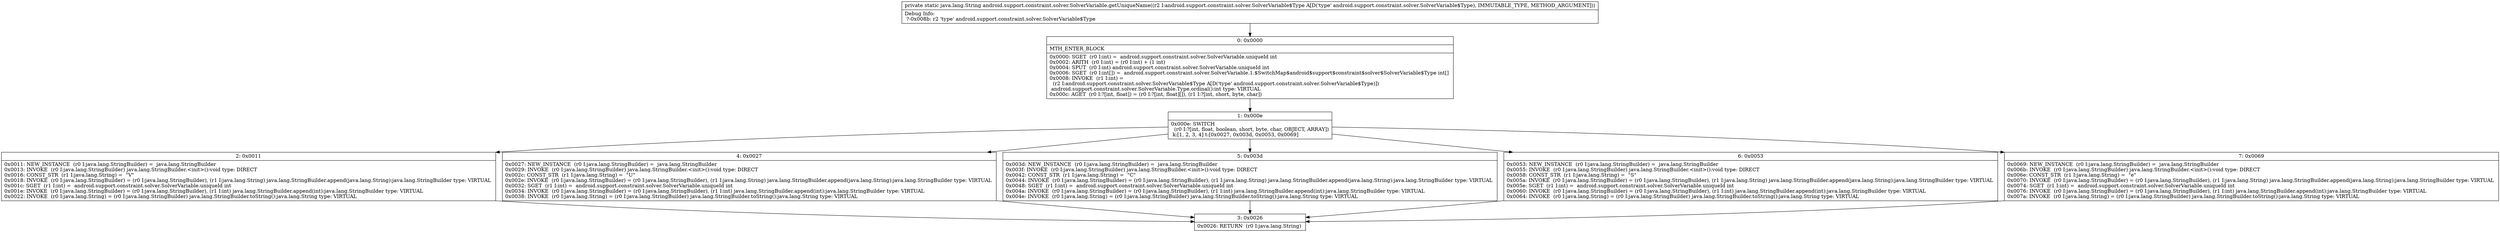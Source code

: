 digraph "CFG forandroid.support.constraint.solver.SolverVariable.getUniqueName(Landroid\/support\/constraint\/solver\/SolverVariable$Type;)Ljava\/lang\/String;" {
Node_0 [shape=record,label="{0\:\ 0x0000|MTH_ENTER_BLOCK\l|0x0000: SGET  (r0 I:int) =  android.support.constraint.solver.SolverVariable.uniqueId int \l0x0002: ARITH  (r0 I:int) = (r0 I:int) + (1 int) \l0x0004: SPUT  (r0 I:int) android.support.constraint.solver.SolverVariable.uniqueId int \l0x0006: SGET  (r0 I:int[]) =  android.support.constraint.solver.SolverVariable.1.$SwitchMap$android$support$constraint$solver$SolverVariable$Type int[] \l0x0008: INVOKE  (r1 I:int) = \l  (r2 I:android.support.constraint.solver.SolverVariable$Type A[D('type' android.support.constraint.solver.SolverVariable$Type)])\l android.support.constraint.solver.SolverVariable.Type.ordinal():int type: VIRTUAL \l0x000c: AGET  (r0 I:?[int, float]) = (r0 I:?[int, float][]), (r1 I:?[int, short, byte, char]) \l}"];
Node_1 [shape=record,label="{1\:\ 0x000e|0x000e: SWITCH  \l  (r0 I:?[int, float, boolean, short, byte, char, OBJECT, ARRAY])\l k:[1, 2, 3, 4] t:[0x0027, 0x003d, 0x0053, 0x0069] \l}"];
Node_2 [shape=record,label="{2\:\ 0x0011|0x0011: NEW_INSTANCE  (r0 I:java.lang.StringBuilder) =  java.lang.StringBuilder \l0x0013: INVOKE  (r0 I:java.lang.StringBuilder) java.lang.StringBuilder.\<init\>():void type: DIRECT \l0x0016: CONST_STR  (r1 I:java.lang.String) =  \"V\" \l0x0018: INVOKE  (r0 I:java.lang.StringBuilder) = (r0 I:java.lang.StringBuilder), (r1 I:java.lang.String) java.lang.StringBuilder.append(java.lang.String):java.lang.StringBuilder type: VIRTUAL \l0x001c: SGET  (r1 I:int) =  android.support.constraint.solver.SolverVariable.uniqueId int \l0x001e: INVOKE  (r0 I:java.lang.StringBuilder) = (r0 I:java.lang.StringBuilder), (r1 I:int) java.lang.StringBuilder.append(int):java.lang.StringBuilder type: VIRTUAL \l0x0022: INVOKE  (r0 I:java.lang.String) = (r0 I:java.lang.StringBuilder) java.lang.StringBuilder.toString():java.lang.String type: VIRTUAL \l}"];
Node_3 [shape=record,label="{3\:\ 0x0026|0x0026: RETURN  (r0 I:java.lang.String) \l}"];
Node_4 [shape=record,label="{4\:\ 0x0027|0x0027: NEW_INSTANCE  (r0 I:java.lang.StringBuilder) =  java.lang.StringBuilder \l0x0029: INVOKE  (r0 I:java.lang.StringBuilder) java.lang.StringBuilder.\<init\>():void type: DIRECT \l0x002c: CONST_STR  (r1 I:java.lang.String) =  \"U\" \l0x002e: INVOKE  (r0 I:java.lang.StringBuilder) = (r0 I:java.lang.StringBuilder), (r1 I:java.lang.String) java.lang.StringBuilder.append(java.lang.String):java.lang.StringBuilder type: VIRTUAL \l0x0032: SGET  (r1 I:int) =  android.support.constraint.solver.SolverVariable.uniqueId int \l0x0034: INVOKE  (r0 I:java.lang.StringBuilder) = (r0 I:java.lang.StringBuilder), (r1 I:int) java.lang.StringBuilder.append(int):java.lang.StringBuilder type: VIRTUAL \l0x0038: INVOKE  (r0 I:java.lang.String) = (r0 I:java.lang.StringBuilder) java.lang.StringBuilder.toString():java.lang.String type: VIRTUAL \l}"];
Node_5 [shape=record,label="{5\:\ 0x003d|0x003d: NEW_INSTANCE  (r0 I:java.lang.StringBuilder) =  java.lang.StringBuilder \l0x003f: INVOKE  (r0 I:java.lang.StringBuilder) java.lang.StringBuilder.\<init\>():void type: DIRECT \l0x0042: CONST_STR  (r1 I:java.lang.String) =  \"C\" \l0x0044: INVOKE  (r0 I:java.lang.StringBuilder) = (r0 I:java.lang.StringBuilder), (r1 I:java.lang.String) java.lang.StringBuilder.append(java.lang.String):java.lang.StringBuilder type: VIRTUAL \l0x0048: SGET  (r1 I:int) =  android.support.constraint.solver.SolverVariable.uniqueId int \l0x004a: INVOKE  (r0 I:java.lang.StringBuilder) = (r0 I:java.lang.StringBuilder), (r1 I:int) java.lang.StringBuilder.append(int):java.lang.StringBuilder type: VIRTUAL \l0x004e: INVOKE  (r0 I:java.lang.String) = (r0 I:java.lang.StringBuilder) java.lang.StringBuilder.toString():java.lang.String type: VIRTUAL \l}"];
Node_6 [shape=record,label="{6\:\ 0x0053|0x0053: NEW_INSTANCE  (r0 I:java.lang.StringBuilder) =  java.lang.StringBuilder \l0x0055: INVOKE  (r0 I:java.lang.StringBuilder) java.lang.StringBuilder.\<init\>():void type: DIRECT \l0x0058: CONST_STR  (r1 I:java.lang.String) =  \"S\" \l0x005a: INVOKE  (r0 I:java.lang.StringBuilder) = (r0 I:java.lang.StringBuilder), (r1 I:java.lang.String) java.lang.StringBuilder.append(java.lang.String):java.lang.StringBuilder type: VIRTUAL \l0x005e: SGET  (r1 I:int) =  android.support.constraint.solver.SolverVariable.uniqueId int \l0x0060: INVOKE  (r0 I:java.lang.StringBuilder) = (r0 I:java.lang.StringBuilder), (r1 I:int) java.lang.StringBuilder.append(int):java.lang.StringBuilder type: VIRTUAL \l0x0064: INVOKE  (r0 I:java.lang.String) = (r0 I:java.lang.StringBuilder) java.lang.StringBuilder.toString():java.lang.String type: VIRTUAL \l}"];
Node_7 [shape=record,label="{7\:\ 0x0069|0x0069: NEW_INSTANCE  (r0 I:java.lang.StringBuilder) =  java.lang.StringBuilder \l0x006b: INVOKE  (r0 I:java.lang.StringBuilder) java.lang.StringBuilder.\<init\>():void type: DIRECT \l0x006e: CONST_STR  (r1 I:java.lang.String) =  \"e\" \l0x0070: INVOKE  (r0 I:java.lang.StringBuilder) = (r0 I:java.lang.StringBuilder), (r1 I:java.lang.String) java.lang.StringBuilder.append(java.lang.String):java.lang.StringBuilder type: VIRTUAL \l0x0074: SGET  (r1 I:int) =  android.support.constraint.solver.SolverVariable.uniqueId int \l0x0076: INVOKE  (r0 I:java.lang.StringBuilder) = (r0 I:java.lang.StringBuilder), (r1 I:int) java.lang.StringBuilder.append(int):java.lang.StringBuilder type: VIRTUAL \l0x007a: INVOKE  (r0 I:java.lang.String) = (r0 I:java.lang.StringBuilder) java.lang.StringBuilder.toString():java.lang.String type: VIRTUAL \l}"];
MethodNode[shape=record,label="{private static java.lang.String android.support.constraint.solver.SolverVariable.getUniqueName((r2 I:android.support.constraint.solver.SolverVariable$Type A[D('type' android.support.constraint.solver.SolverVariable$Type), IMMUTABLE_TYPE, METHOD_ARGUMENT]))  | Debug Info:\l  ?\-0x008b: r2 'type' android.support.constraint.solver.SolverVariable$Type\l}"];
MethodNode -> Node_0;
Node_0 -> Node_1;
Node_1 -> Node_2;
Node_1 -> Node_4;
Node_1 -> Node_5;
Node_1 -> Node_6;
Node_1 -> Node_7;
Node_2 -> Node_3;
Node_4 -> Node_3;
Node_5 -> Node_3;
Node_6 -> Node_3;
Node_7 -> Node_3;
}

